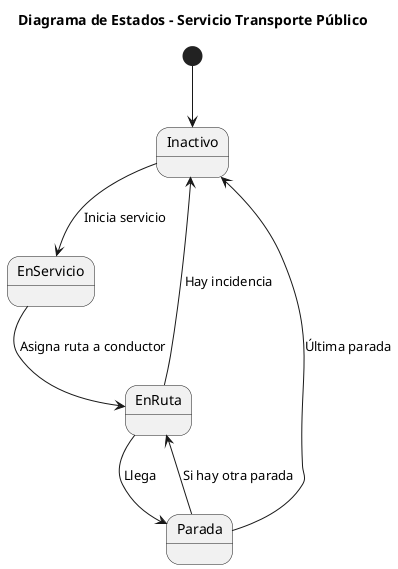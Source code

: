 @startuml
title Diagrama de Estados - Servicio Transporte Público

[*] --> Inactivo

Inactivo --> EnServicio : Inicia servicio
EnServicio --> EnRuta : Asigna ruta a conductor
EnRuta --> Parada : Llega 
EnRuta --> Inactivo : Hay incidencia
Parada --> EnRuta : Si hay otra parada
Parada --> Inactivo : Última parada


@enduml
